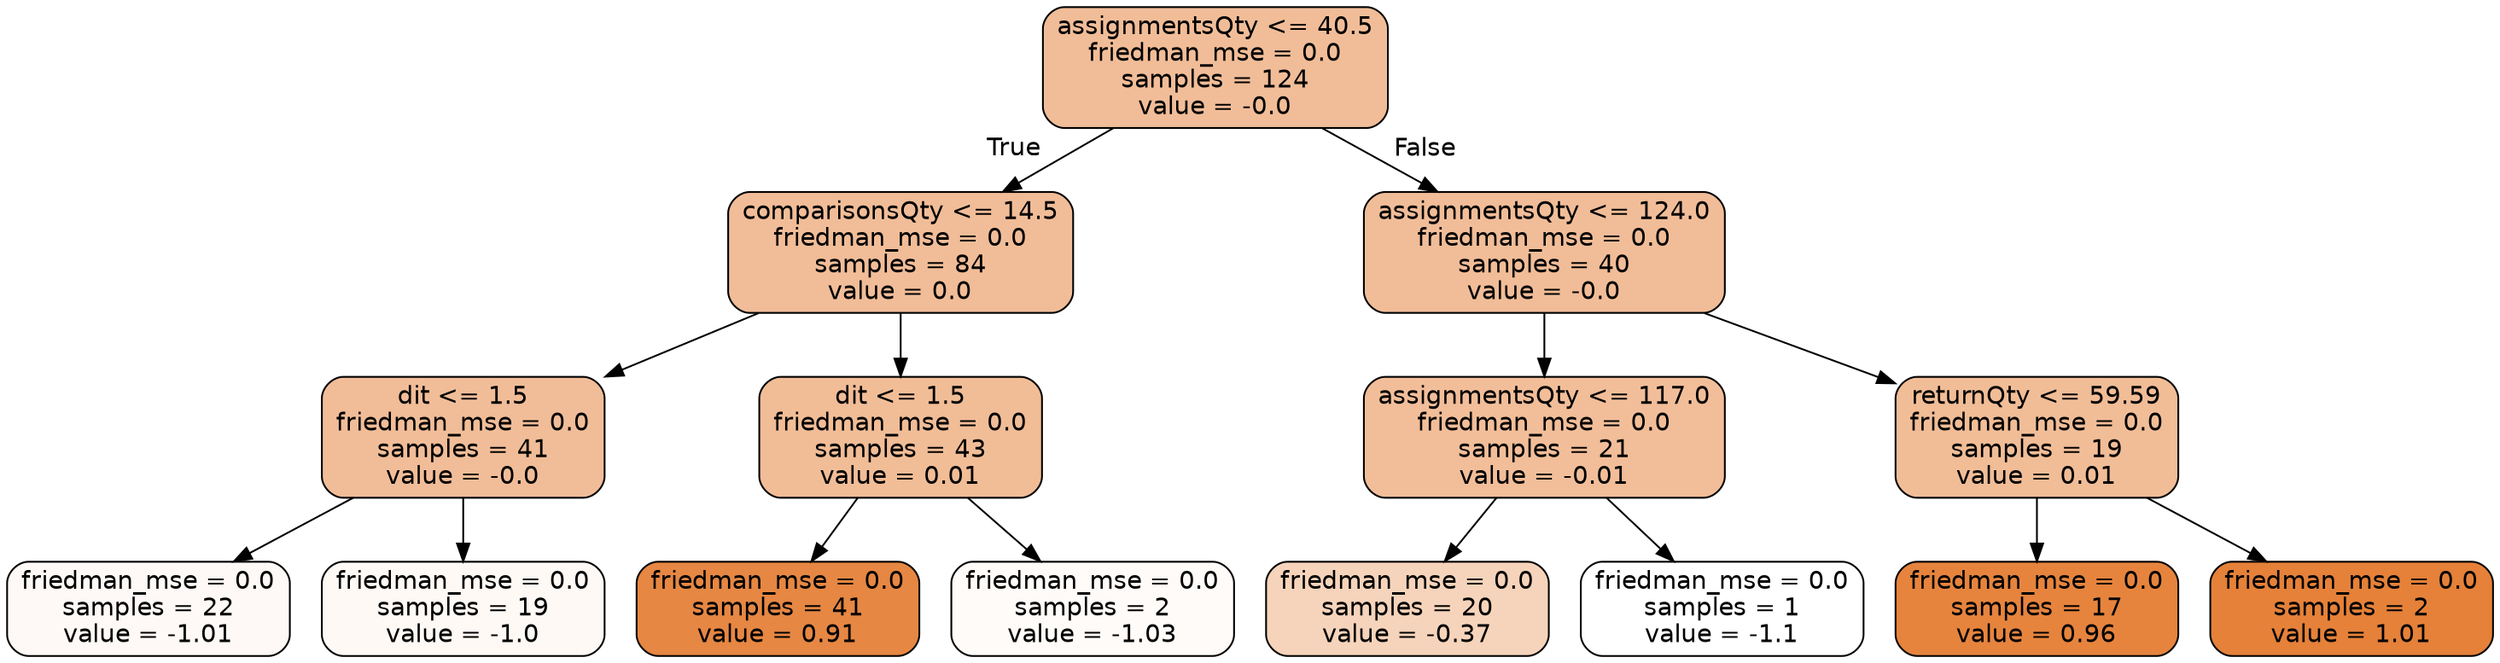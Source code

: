 digraph Tree {
node [shape=box, style="filled, rounded", color="black", fontname="helvetica"] ;
edge [fontname="helvetica"] ;
0 [label="assignmentsQty <= 40.5\nfriedman_mse = 0.0\nsamples = 124\nvalue = -0.0", fillcolor="#f1bd98"] ;
1 [label="comparisonsQty <= 14.5\nfriedman_mse = 0.0\nsamples = 84\nvalue = 0.0", fillcolor="#f1bd98"] ;
0 -> 1 [labeldistance=2.5, labelangle=45, headlabel="True"] ;
7 [label="dit <= 1.5\nfriedman_mse = 0.0\nsamples = 41\nvalue = -0.0", fillcolor="#f1bd98"] ;
1 -> 7 ;
11 [label="friedman_mse = 0.0\nsamples = 22\nvalue = -1.01", fillcolor="#fef9f6"] ;
7 -> 11 ;
12 [label="friedman_mse = 0.0\nsamples = 19\nvalue = -1.0", fillcolor="#fef9f5"] ;
7 -> 12 ;
8 [label="dit <= 1.5\nfriedman_mse = 0.0\nsamples = 43\nvalue = 0.01", fillcolor="#f1bd97"] ;
1 -> 8 ;
9 [label="friedman_mse = 0.0\nsamples = 41\nvalue = 0.91", fillcolor="#e68743"] ;
8 -> 9 ;
10 [label="friedman_mse = 0.0\nsamples = 2\nvalue = -1.03", fillcolor="#fefbf8"] ;
8 -> 10 ;
2 [label="assignmentsQty <= 124.0\nfriedman_mse = 0.0\nsamples = 40\nvalue = -0.0", fillcolor="#f1bd98"] ;
0 -> 2 [labeldistance=2.5, labelangle=-45, headlabel="False"] ;
3 [label="assignmentsQty <= 117.0\nfriedman_mse = 0.0\nsamples = 21\nvalue = -0.01", fillcolor="#f2be99"] ;
2 -> 3 ;
5 [label="friedman_mse = 0.0\nsamples = 20\nvalue = -0.37", fillcolor="#f6d4bb"] ;
3 -> 5 ;
6 [label="friedman_mse = 0.0\nsamples = 1\nvalue = -1.1", fillcolor="#ffffff"] ;
3 -> 6 ;
4 [label="returnQty <= 59.59\nfriedman_mse = 0.0\nsamples = 19\nvalue = 0.01", fillcolor="#f1bd97"] ;
2 -> 4 ;
13 [label="friedman_mse = 0.0\nsamples = 17\nvalue = 0.96", fillcolor="#e6843e"] ;
4 -> 13 ;
14 [label="friedman_mse = 0.0\nsamples = 2\nvalue = 1.01", fillcolor="#e58139"] ;
4 -> 14 ;
}
